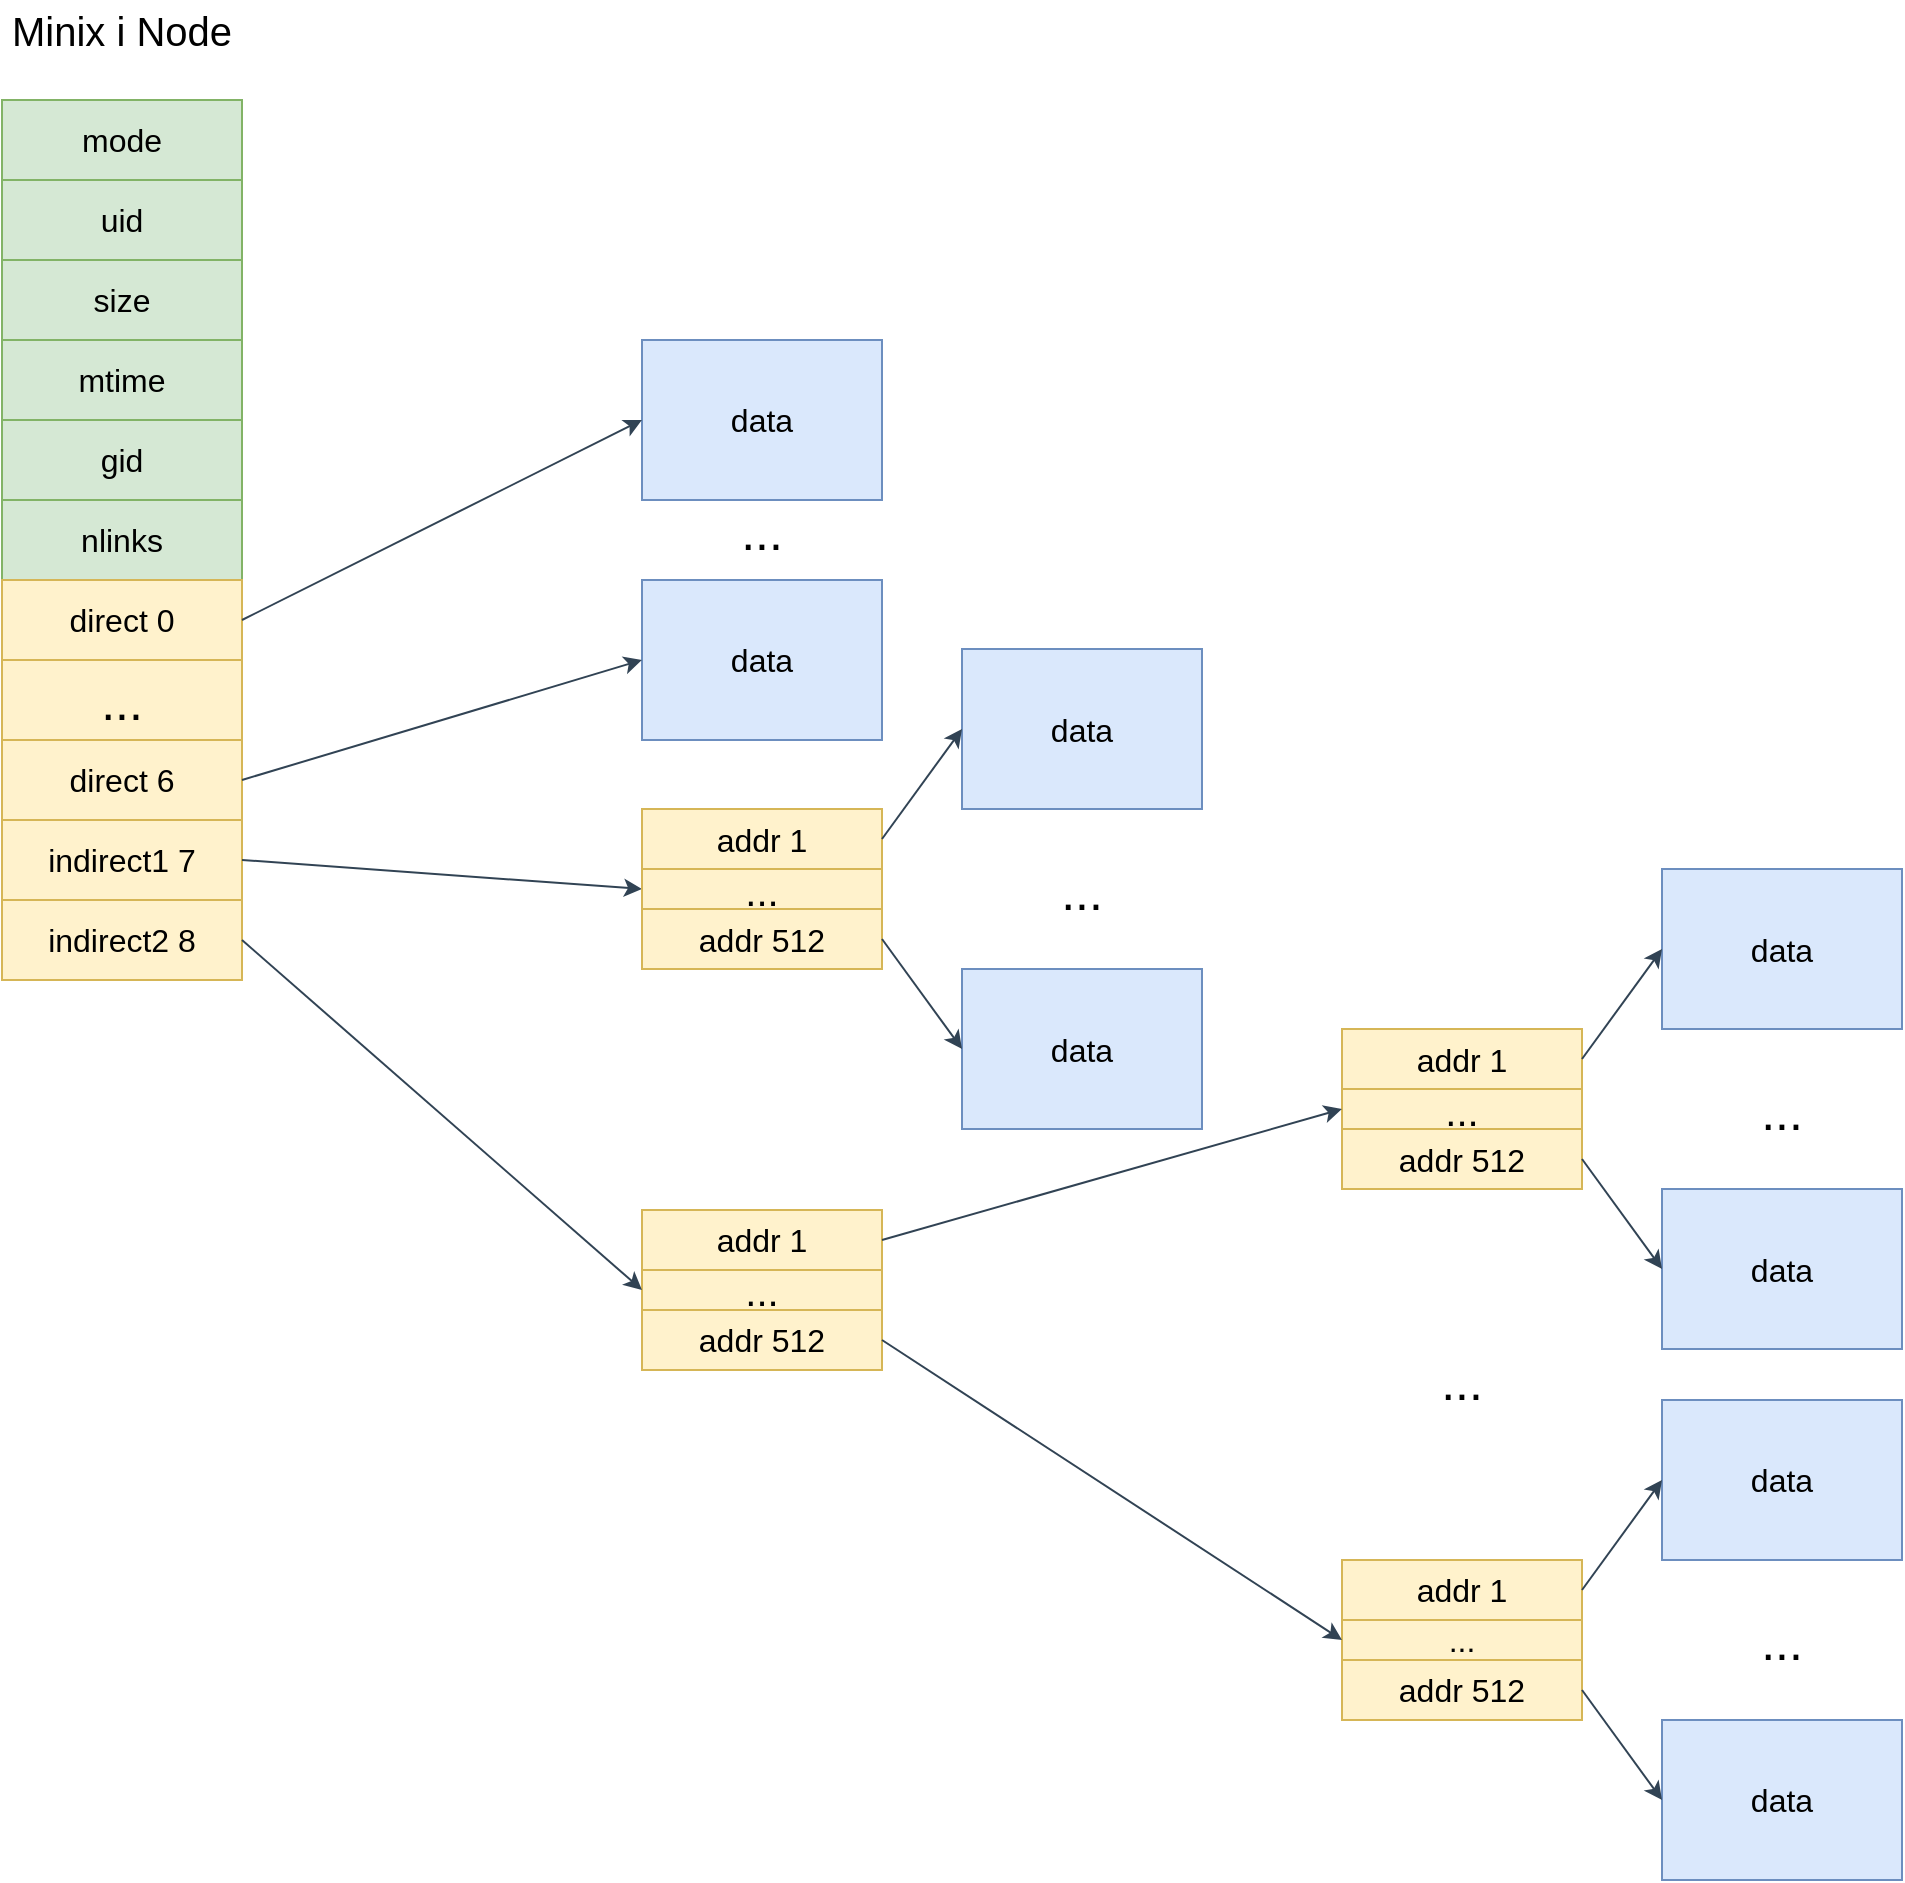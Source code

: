 <mxfile version="28.2.5">
  <diagram name="第 1 页" id="goM1Ynq6HDLZYo2_WHAz">
    <mxGraphModel dx="1721" dy="1104" grid="1" gridSize="10" guides="1" tooltips="1" connect="1" arrows="1" fold="1" page="1" pageScale="1" pageWidth="827" pageHeight="1169" math="0" shadow="0">
      <root>
        <mxCell id="0" />
        <mxCell id="1" parent="0" />
        <mxCell id="sYPCiOtT8farW3m1-MZ3-1" value="mode" style="rounded=0;whiteSpace=wrap;html=1;fontSize=16;fillColor=#d5e8d4;strokeColor=#82b366;" vertex="1" parent="1">
          <mxGeometry x="240" y="160" width="120" height="40" as="geometry" />
        </mxCell>
        <mxCell id="sYPCiOtT8farW3m1-MZ3-2" value="uid" style="rounded=0;whiteSpace=wrap;html=1;fontSize=16;fillColor=#d5e8d4;strokeColor=#82b366;" vertex="1" parent="1">
          <mxGeometry x="240" y="200" width="120" height="40" as="geometry" />
        </mxCell>
        <mxCell id="sYPCiOtT8farW3m1-MZ3-3" value="size" style="rounded=0;whiteSpace=wrap;html=1;fontSize=16;fillColor=#d5e8d4;strokeColor=#82b366;" vertex="1" parent="1">
          <mxGeometry x="240" y="240" width="120" height="40" as="geometry" />
        </mxCell>
        <mxCell id="sYPCiOtT8farW3m1-MZ3-4" value="mtime" style="rounded=0;whiteSpace=wrap;html=1;fontSize=16;fillColor=#d5e8d4;strokeColor=#82b366;" vertex="1" parent="1">
          <mxGeometry x="240" y="280" width="120" height="40" as="geometry" />
        </mxCell>
        <mxCell id="sYPCiOtT8farW3m1-MZ3-5" value="gid" style="rounded=0;whiteSpace=wrap;html=1;fontSize=16;fillColor=#d5e8d4;strokeColor=#82b366;" vertex="1" parent="1">
          <mxGeometry x="240" y="320" width="120" height="40" as="geometry" />
        </mxCell>
        <mxCell id="sYPCiOtT8farW3m1-MZ3-6" value="nlinks" style="rounded=0;whiteSpace=wrap;html=1;fontSize=16;fillColor=#d5e8d4;strokeColor=#82b366;" vertex="1" parent="1">
          <mxGeometry x="240" y="360" width="120" height="40" as="geometry" />
        </mxCell>
        <mxCell id="sYPCiOtT8farW3m1-MZ3-7" value="direct 0" style="rounded=0;whiteSpace=wrap;html=1;fontSize=16;fillColor=#fff2cc;strokeColor=#d6b656;" vertex="1" parent="1">
          <mxGeometry x="240" y="400" width="120" height="40" as="geometry" />
        </mxCell>
        <mxCell id="sYPCiOtT8farW3m1-MZ3-8" value="indirect1 7" style="rounded=0;whiteSpace=wrap;html=1;fontSize=16;fillColor=#fff2cc;strokeColor=#d6b656;" vertex="1" parent="1">
          <mxGeometry x="240" y="520" width="120" height="40" as="geometry" />
        </mxCell>
        <mxCell id="sYPCiOtT8farW3m1-MZ3-9" value="indirect2 8" style="rounded=0;whiteSpace=wrap;html=1;fontSize=16;fillColor=#fff2cc;strokeColor=#d6b656;" vertex="1" parent="1">
          <mxGeometry x="240" y="560" width="120" height="40" as="geometry" />
        </mxCell>
        <mxCell id="sYPCiOtT8farW3m1-MZ3-10" value="&lt;font style=&quot;font-size: 25px;&quot;&gt;...&lt;/font&gt;" style="rounded=0;whiteSpace=wrap;html=1;fontSize=16;fillColor=#fff2cc;strokeColor=#d6b656;" vertex="1" parent="1">
          <mxGeometry x="240" y="440" width="120" height="40" as="geometry" />
        </mxCell>
        <mxCell id="sYPCiOtT8farW3m1-MZ3-11" value="direct 6" style="rounded=0;whiteSpace=wrap;html=1;fontSize=16;fillColor=#fff2cc;strokeColor=#d6b656;" vertex="1" parent="1">
          <mxGeometry x="240" y="480" width="120" height="40" as="geometry" />
        </mxCell>
        <mxCell id="sYPCiOtT8farW3m1-MZ3-12" value="data" style="rounded=0;whiteSpace=wrap;html=1;fontSize=16;fillColor=#dae8fc;strokeColor=#6c8ebf;" vertex="1" parent="1">
          <mxGeometry x="560" y="280" width="120" height="80" as="geometry" />
        </mxCell>
        <mxCell id="sYPCiOtT8farW3m1-MZ3-13" value="" style="endArrow=classic;html=1;rounded=0;exitX=1;exitY=0.5;exitDx=0;exitDy=0;entryX=0;entryY=0.5;entryDx=0;entryDy=0;fontSize=16;fillColor=#647687;strokeColor=#314354;" edge="1" parent="1" source="sYPCiOtT8farW3m1-MZ3-7" target="sYPCiOtT8farW3m1-MZ3-12">
          <mxGeometry width="50" height="50" relative="1" as="geometry">
            <mxPoint x="400" y="390" as="sourcePoint" />
            <mxPoint x="450" y="340" as="targetPoint" />
          </mxGeometry>
        </mxCell>
        <mxCell id="sYPCiOtT8farW3m1-MZ3-14" value="data" style="rounded=0;whiteSpace=wrap;html=1;fontSize=16;fillColor=#dae8fc;strokeColor=#6c8ebf;" vertex="1" parent="1">
          <mxGeometry x="560" y="400" width="120" height="80" as="geometry" />
        </mxCell>
        <mxCell id="sYPCiOtT8farW3m1-MZ3-16" value="" style="endArrow=classic;html=1;rounded=0;exitX=1;exitY=0.5;exitDx=0;exitDy=0;entryX=0;entryY=0.5;entryDx=0;entryDy=0;fontSize=16;fillColor=#647687;strokeColor=#314354;" edge="1" parent="1" source="sYPCiOtT8farW3m1-MZ3-11" target="sYPCiOtT8farW3m1-MZ3-14">
          <mxGeometry width="50" height="50" relative="1" as="geometry">
            <mxPoint x="500" y="550" as="sourcePoint" />
            <mxPoint x="780" y="370" as="targetPoint" />
          </mxGeometry>
        </mxCell>
        <mxCell id="sYPCiOtT8farW3m1-MZ3-17" value="&lt;font style=&quot;font-size: 25px;&quot;&gt;...&lt;/font&gt;" style="text;html=1;align=center;verticalAlign=middle;whiteSpace=wrap;rounded=0;fontSize=16;" vertex="1" parent="1">
          <mxGeometry x="590" y="360" width="60" height="30" as="geometry" />
        </mxCell>
        <mxCell id="sYPCiOtT8farW3m1-MZ3-20" value="" style="endArrow=classic;html=1;rounded=0;exitX=1;exitY=0.5;exitDx=0;exitDy=0;entryX=0;entryY=0.5;entryDx=0;entryDy=0;fontSize=16;fillColor=#647687;strokeColor=#314354;" edge="1" parent="1" source="sYPCiOtT8farW3m1-MZ3-8" target="sYPCiOtT8farW3m1-MZ3-23">
          <mxGeometry width="50" height="50" relative="1" as="geometry">
            <mxPoint x="470" y="600" as="sourcePoint" />
            <mxPoint x="450" y="570" as="targetPoint" />
          </mxGeometry>
        </mxCell>
        <mxCell id="sYPCiOtT8farW3m1-MZ3-21" value="addr 1" style="rounded=0;whiteSpace=wrap;html=1;fontSize=16;fillColor=#fff2cc;strokeColor=#d6b656;" vertex="1" parent="1">
          <mxGeometry x="560" y="514.5" width="120" height="30" as="geometry" />
        </mxCell>
        <mxCell id="sYPCiOtT8farW3m1-MZ3-23" value="..." style="rounded=0;whiteSpace=wrap;html=1;fontSize=20;fillColor=#fff2cc;strokeColor=#d6b656;" vertex="1" parent="1">
          <mxGeometry x="560" y="544.5" width="120" height="20" as="geometry" />
        </mxCell>
        <mxCell id="sYPCiOtT8farW3m1-MZ3-24" value="addr 512" style="rounded=0;whiteSpace=wrap;html=1;fontSize=16;fillColor=#fff2cc;strokeColor=#d6b656;" vertex="1" parent="1">
          <mxGeometry x="560" y="564.5" width="120" height="30" as="geometry" />
        </mxCell>
        <mxCell id="sYPCiOtT8farW3m1-MZ3-25" value="addr 1" style="rounded=0;whiteSpace=wrap;html=1;fontSize=16;fillColor=#fff2cc;strokeColor=#d6b656;" vertex="1" parent="1">
          <mxGeometry x="560" y="715" width="120" height="30" as="geometry" />
        </mxCell>
        <mxCell id="sYPCiOtT8farW3m1-MZ3-26" value="..." style="rounded=0;whiteSpace=wrap;html=1;fontSize=20;fillColor=#fff2cc;strokeColor=#d6b656;" vertex="1" parent="1">
          <mxGeometry x="560" y="745" width="120" height="20" as="geometry" />
        </mxCell>
        <mxCell id="sYPCiOtT8farW3m1-MZ3-27" value="addr 512" style="rounded=0;whiteSpace=wrap;html=1;fontSize=16;fillColor=#fff2cc;strokeColor=#d6b656;" vertex="1" parent="1">
          <mxGeometry x="560" y="765" width="120" height="30" as="geometry" />
        </mxCell>
        <mxCell id="sYPCiOtT8farW3m1-MZ3-28" value="" style="endArrow=classic;html=1;rounded=0;exitX=1;exitY=0.5;exitDx=0;exitDy=0;entryX=0;entryY=0.5;entryDx=0;entryDy=0;fontSize=16;fillColor=#647687;strokeColor=#314354;" edge="1" parent="1" source="sYPCiOtT8farW3m1-MZ3-9" target="sYPCiOtT8farW3m1-MZ3-26">
          <mxGeometry width="50" height="50" relative="1" as="geometry">
            <mxPoint x="430" y="640" as="sourcePoint" />
            <mxPoint x="630" y="660" as="targetPoint" />
          </mxGeometry>
        </mxCell>
        <mxCell id="sYPCiOtT8farW3m1-MZ3-29" value="data" style="rounded=0;whiteSpace=wrap;html=1;fontSize=16;fillColor=#dae8fc;strokeColor=#6c8ebf;" vertex="1" parent="1">
          <mxGeometry x="720" y="434.5" width="120" height="80" as="geometry" />
        </mxCell>
        <mxCell id="sYPCiOtT8farW3m1-MZ3-30" value="data" style="rounded=0;whiteSpace=wrap;html=1;fontSize=16;fillColor=#dae8fc;strokeColor=#6c8ebf;" vertex="1" parent="1">
          <mxGeometry x="720" y="594.5" width="120" height="80" as="geometry" />
        </mxCell>
        <mxCell id="sYPCiOtT8farW3m1-MZ3-31" value="" style="endArrow=classic;html=1;rounded=0;exitX=1;exitY=0.5;exitDx=0;exitDy=0;entryX=0;entryY=0.5;entryDx=0;entryDy=0;fontSize=16;fillColor=#647687;strokeColor=#314354;" edge="1" parent="1" source="sYPCiOtT8farW3m1-MZ3-21" target="sYPCiOtT8farW3m1-MZ3-29">
          <mxGeometry width="50" height="50" relative="1" as="geometry">
            <mxPoint x="710" y="560" as="sourcePoint" />
            <mxPoint x="760" y="510" as="targetPoint" />
          </mxGeometry>
        </mxCell>
        <mxCell id="sYPCiOtT8farW3m1-MZ3-32" value="" style="endArrow=classic;html=1;rounded=0;exitX=1;exitY=0.5;exitDx=0;exitDy=0;entryX=0;entryY=0.5;entryDx=0;entryDy=0;fontSize=16;fillColor=#647687;strokeColor=#314354;" edge="1" parent="1" source="sYPCiOtT8farW3m1-MZ3-24" target="sYPCiOtT8farW3m1-MZ3-30">
          <mxGeometry width="50" height="50" relative="1" as="geometry">
            <mxPoint x="790" y="580" as="sourcePoint" />
            <mxPoint x="870" y="540" as="targetPoint" />
          </mxGeometry>
        </mxCell>
        <mxCell id="sYPCiOtT8farW3m1-MZ3-33" value="&lt;font style=&quot;font-size: 25px;&quot;&gt;...&lt;/font&gt;" style="text;html=1;align=center;verticalAlign=middle;whiteSpace=wrap;rounded=0;fontSize=16;" vertex="1" parent="1">
          <mxGeometry x="750" y="539.5" width="60" height="30" as="geometry" />
        </mxCell>
        <mxCell id="sYPCiOtT8farW3m1-MZ3-34" value="addr 1" style="rounded=0;whiteSpace=wrap;html=1;fontSize=16;fillColor=#fff2cc;strokeColor=#d6b656;" vertex="1" parent="1">
          <mxGeometry x="910" y="624.5" width="120" height="30" as="geometry" />
        </mxCell>
        <mxCell id="sYPCiOtT8farW3m1-MZ3-35" value="..." style="rounded=0;whiteSpace=wrap;html=1;fontSize=20;fillColor=#fff2cc;strokeColor=#d6b656;" vertex="1" parent="1">
          <mxGeometry x="910" y="654.5" width="120" height="20" as="geometry" />
        </mxCell>
        <mxCell id="sYPCiOtT8farW3m1-MZ3-36" value="addr 512" style="rounded=0;whiteSpace=wrap;html=1;fontSize=16;fillColor=#fff2cc;strokeColor=#d6b656;" vertex="1" parent="1">
          <mxGeometry x="910" y="674.5" width="120" height="30" as="geometry" />
        </mxCell>
        <mxCell id="sYPCiOtT8farW3m1-MZ3-37" value="addr 1" style="rounded=0;whiteSpace=wrap;html=1;fontSize=16;fillColor=#fff2cc;strokeColor=#d6b656;" vertex="1" parent="1">
          <mxGeometry x="910" y="890" width="120" height="30" as="geometry" />
        </mxCell>
        <mxCell id="sYPCiOtT8farW3m1-MZ3-38" value="..." style="rounded=0;whiteSpace=wrap;html=1;fontSize=16;fillColor=#fff2cc;strokeColor=#d6b656;" vertex="1" parent="1">
          <mxGeometry x="910" y="920" width="120" height="20" as="geometry" />
        </mxCell>
        <mxCell id="sYPCiOtT8farW3m1-MZ3-39" value="addr 512" style="rounded=0;whiteSpace=wrap;html=1;fontSize=16;fillColor=#fff2cc;strokeColor=#d6b656;" vertex="1" parent="1">
          <mxGeometry x="910" y="940" width="120" height="30" as="geometry" />
        </mxCell>
        <mxCell id="sYPCiOtT8farW3m1-MZ3-40" value="&lt;font style=&quot;font-size: 25px;&quot;&gt;...&lt;/font&gt;" style="text;html=1;align=center;verticalAlign=middle;whiteSpace=wrap;rounded=0;fontSize=16;" vertex="1" parent="1">
          <mxGeometry x="940" y="784.5" width="60" height="30" as="geometry" />
        </mxCell>
        <mxCell id="sYPCiOtT8farW3m1-MZ3-41" value="" style="endArrow=classic;html=1;rounded=0;exitX=1;exitY=0.5;exitDx=0;exitDy=0;entryX=0;entryY=0.5;entryDx=0;entryDy=0;fontSize=16;fillColor=#647687;strokeColor=#314354;" edge="1" parent="1" source="sYPCiOtT8farW3m1-MZ3-25" target="sYPCiOtT8farW3m1-MZ3-35">
          <mxGeometry width="50" height="50" relative="1" as="geometry">
            <mxPoint x="930" y="635" as="sourcePoint" />
            <mxPoint x="720" y="800" as="targetPoint" />
          </mxGeometry>
        </mxCell>
        <mxCell id="sYPCiOtT8farW3m1-MZ3-42" value="" style="endArrow=classic;html=1;rounded=0;exitX=1;exitY=0.5;exitDx=0;exitDy=0;entryX=0;entryY=0.5;entryDx=0;entryDy=0;fontSize=16;fillColor=#647687;strokeColor=#314354;" edge="1" parent="1" source="sYPCiOtT8farW3m1-MZ3-27" target="sYPCiOtT8farW3m1-MZ3-38">
          <mxGeometry width="50" height="50" relative="1" as="geometry">
            <mxPoint x="750" y="835" as="sourcePoint" />
            <mxPoint x="790" y="780" as="targetPoint" />
          </mxGeometry>
        </mxCell>
        <mxCell id="sYPCiOtT8farW3m1-MZ3-45" style="edgeStyle=orthogonalEdgeStyle;rounded=0;orthogonalLoop=1;jettySize=auto;html=1;exitX=0.5;exitY=1;exitDx=0;exitDy=0;" edge="1" parent="1" source="sYPCiOtT8farW3m1-MZ3-40" target="sYPCiOtT8farW3m1-MZ3-40">
          <mxGeometry relative="1" as="geometry" />
        </mxCell>
        <mxCell id="sYPCiOtT8farW3m1-MZ3-46" value="data" style="rounded=0;whiteSpace=wrap;html=1;fontSize=16;fillColor=#dae8fc;strokeColor=#6c8ebf;" vertex="1" parent="1">
          <mxGeometry x="1070" y="544.5" width="120" height="80" as="geometry" />
        </mxCell>
        <mxCell id="sYPCiOtT8farW3m1-MZ3-47" value="data" style="rounded=0;whiteSpace=wrap;html=1;fontSize=16;fillColor=#dae8fc;strokeColor=#6c8ebf;" vertex="1" parent="1">
          <mxGeometry x="1070" y="704.5" width="120" height="80" as="geometry" />
        </mxCell>
        <mxCell id="sYPCiOtT8farW3m1-MZ3-48" value="" style="endArrow=classic;html=1;rounded=0;exitX=1;exitY=0.5;exitDx=0;exitDy=0;entryX=0;entryY=0.5;entryDx=0;entryDy=0;fillColor=#647687;strokeColor=#314354;" edge="1" parent="1" source="sYPCiOtT8farW3m1-MZ3-34" target="sYPCiOtT8farW3m1-MZ3-46">
          <mxGeometry width="50" height="50" relative="1" as="geometry">
            <mxPoint x="860" y="649.5" as="sourcePoint" />
            <mxPoint x="910" y="599.5" as="targetPoint" />
          </mxGeometry>
        </mxCell>
        <mxCell id="sYPCiOtT8farW3m1-MZ3-49" value="" style="endArrow=classic;html=1;rounded=0;exitX=1;exitY=0.5;exitDx=0;exitDy=0;entryX=0;entryY=0.5;entryDx=0;entryDy=0;fillColor=#647687;strokeColor=#314354;" edge="1" parent="1" source="sYPCiOtT8farW3m1-MZ3-36" target="sYPCiOtT8farW3m1-MZ3-47">
          <mxGeometry width="50" height="50" relative="1" as="geometry">
            <mxPoint x="1150" y="754.5" as="sourcePoint" />
            <mxPoint x="1190" y="699.5" as="targetPoint" />
          </mxGeometry>
        </mxCell>
        <mxCell id="sYPCiOtT8farW3m1-MZ3-52" value="&lt;font style=&quot;font-size: 25px;&quot;&gt;...&lt;/font&gt;" style="text;html=1;align=center;verticalAlign=middle;whiteSpace=wrap;rounded=0;fontSize=16;" vertex="1" parent="1">
          <mxGeometry x="1100" y="649.5" width="60" height="30" as="geometry" />
        </mxCell>
        <mxCell id="sYPCiOtT8farW3m1-MZ3-53" value="data" style="rounded=0;whiteSpace=wrap;html=1;fontSize=16;fillColor=#dae8fc;strokeColor=#6c8ebf;" vertex="1" parent="1">
          <mxGeometry x="1070" y="810" width="120" height="80" as="geometry" />
        </mxCell>
        <mxCell id="sYPCiOtT8farW3m1-MZ3-54" value="data" style="rounded=0;whiteSpace=wrap;html=1;fontSize=16;fillColor=#dae8fc;strokeColor=#6c8ebf;" vertex="1" parent="1">
          <mxGeometry x="1070" y="970" width="120" height="80" as="geometry" />
        </mxCell>
        <mxCell id="sYPCiOtT8farW3m1-MZ3-55" value="&lt;font style=&quot;font-size: 25px;&quot;&gt;...&lt;/font&gt;" style="text;html=1;align=center;verticalAlign=middle;whiteSpace=wrap;rounded=0;fontSize=16;" vertex="1" parent="1">
          <mxGeometry x="1100" y="915" width="60" height="30" as="geometry" />
        </mxCell>
        <mxCell id="sYPCiOtT8farW3m1-MZ3-56" value="" style="endArrow=classic;html=1;rounded=0;exitX=1;exitY=0.5;exitDx=0;exitDy=0;entryX=0;entryY=0.5;entryDx=0;entryDy=0;fillColor=#647687;strokeColor=#314354;" edge="1" parent="1" source="sYPCiOtT8farW3m1-MZ3-37" target="sYPCiOtT8farW3m1-MZ3-53">
          <mxGeometry width="50" height="50" relative="1" as="geometry">
            <mxPoint x="700" y="760" as="sourcePoint" />
            <mxPoint x="750" y="710" as="targetPoint" />
          </mxGeometry>
        </mxCell>
        <mxCell id="sYPCiOtT8farW3m1-MZ3-57" value="" style="endArrow=classic;html=1;rounded=0;exitX=1;exitY=0.5;exitDx=0;exitDy=0;entryX=0;entryY=0.5;entryDx=0;entryDy=0;fillColor=#647687;strokeColor=#314354;" edge="1" parent="1" source="sYPCiOtT8farW3m1-MZ3-39" target="sYPCiOtT8farW3m1-MZ3-54">
          <mxGeometry width="50" height="50" relative="1" as="geometry">
            <mxPoint x="1310" y="975" as="sourcePoint" />
            <mxPoint x="1350" y="920" as="targetPoint" />
          </mxGeometry>
        </mxCell>
        <mxCell id="sYPCiOtT8farW3m1-MZ3-60" value="&lt;font style=&quot;font-size: 20px;&quot;&gt;Minix i Node&lt;/font&gt;" style="text;html=1;align=center;verticalAlign=middle;whiteSpace=wrap;rounded=0;" vertex="1" parent="1">
          <mxGeometry x="240" y="110" width="120" height="30" as="geometry" />
        </mxCell>
      </root>
    </mxGraphModel>
  </diagram>
</mxfile>
